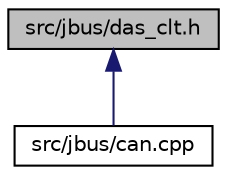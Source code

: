 digraph "src/jbus/das_clt.h"
{
  edge [fontname="Helvetica",fontsize="10",labelfontname="Helvetica",labelfontsize="10"];
  node [fontname="Helvetica",fontsize="10",shape=record];
  Node2 [label="src/jbus/das_clt.h",height=0.2,width=0.4,color="black", fillcolor="grey75", style="filled", fontcolor="black"];
  Node2 -> Node3 [dir="back",color="midnightblue",fontsize="10",style="solid",fontname="Helvetica"];
  Node3 [label="src/jbus/can.cpp",height=0.2,width=0.4,color="black", fillcolor="white", style="filled",URL="$can_8cpp.html"];
}

